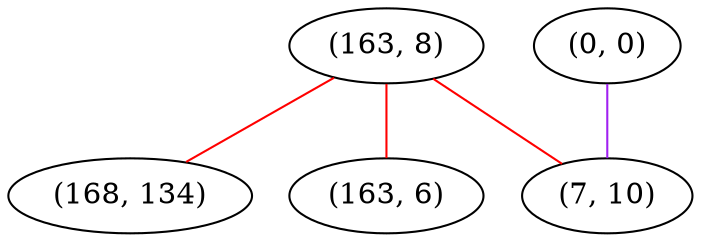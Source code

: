graph "" {
"(163, 8)";
"(168, 134)";
"(0, 0)";
"(163, 6)";
"(7, 10)";
"(163, 8)" -- "(168, 134)"  [color=red, key=0, weight=1];
"(163, 8)" -- "(163, 6)"  [color=red, key=0, weight=1];
"(163, 8)" -- "(7, 10)"  [color=red, key=0, weight=1];
"(0, 0)" -- "(7, 10)"  [color=purple, key=0, weight=4];
}
